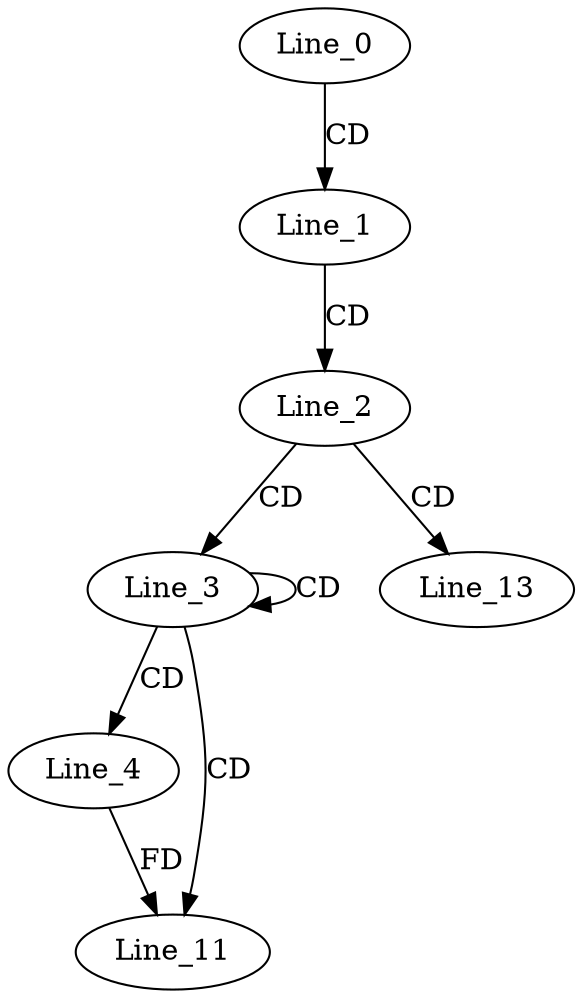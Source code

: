 digraph G {
  Line_0;
  Line_1;
  Line_2;
  Line_3;
  Line_3;
  Line_4;
  Line_11;
  Line_13;
  Line_0 -> Line_1 [ label="CD" ];
  Line_1 -> Line_2 [ label="CD" ];
  Line_2 -> Line_3 [ label="CD" ];
  Line_3 -> Line_3 [ label="CD" ];
  Line_3 -> Line_4 [ label="CD" ];
  Line_3 -> Line_11 [ label="CD" ];
  Line_4 -> Line_11 [ label="FD" ];
  Line_2 -> Line_13 [ label="CD" ];
}
